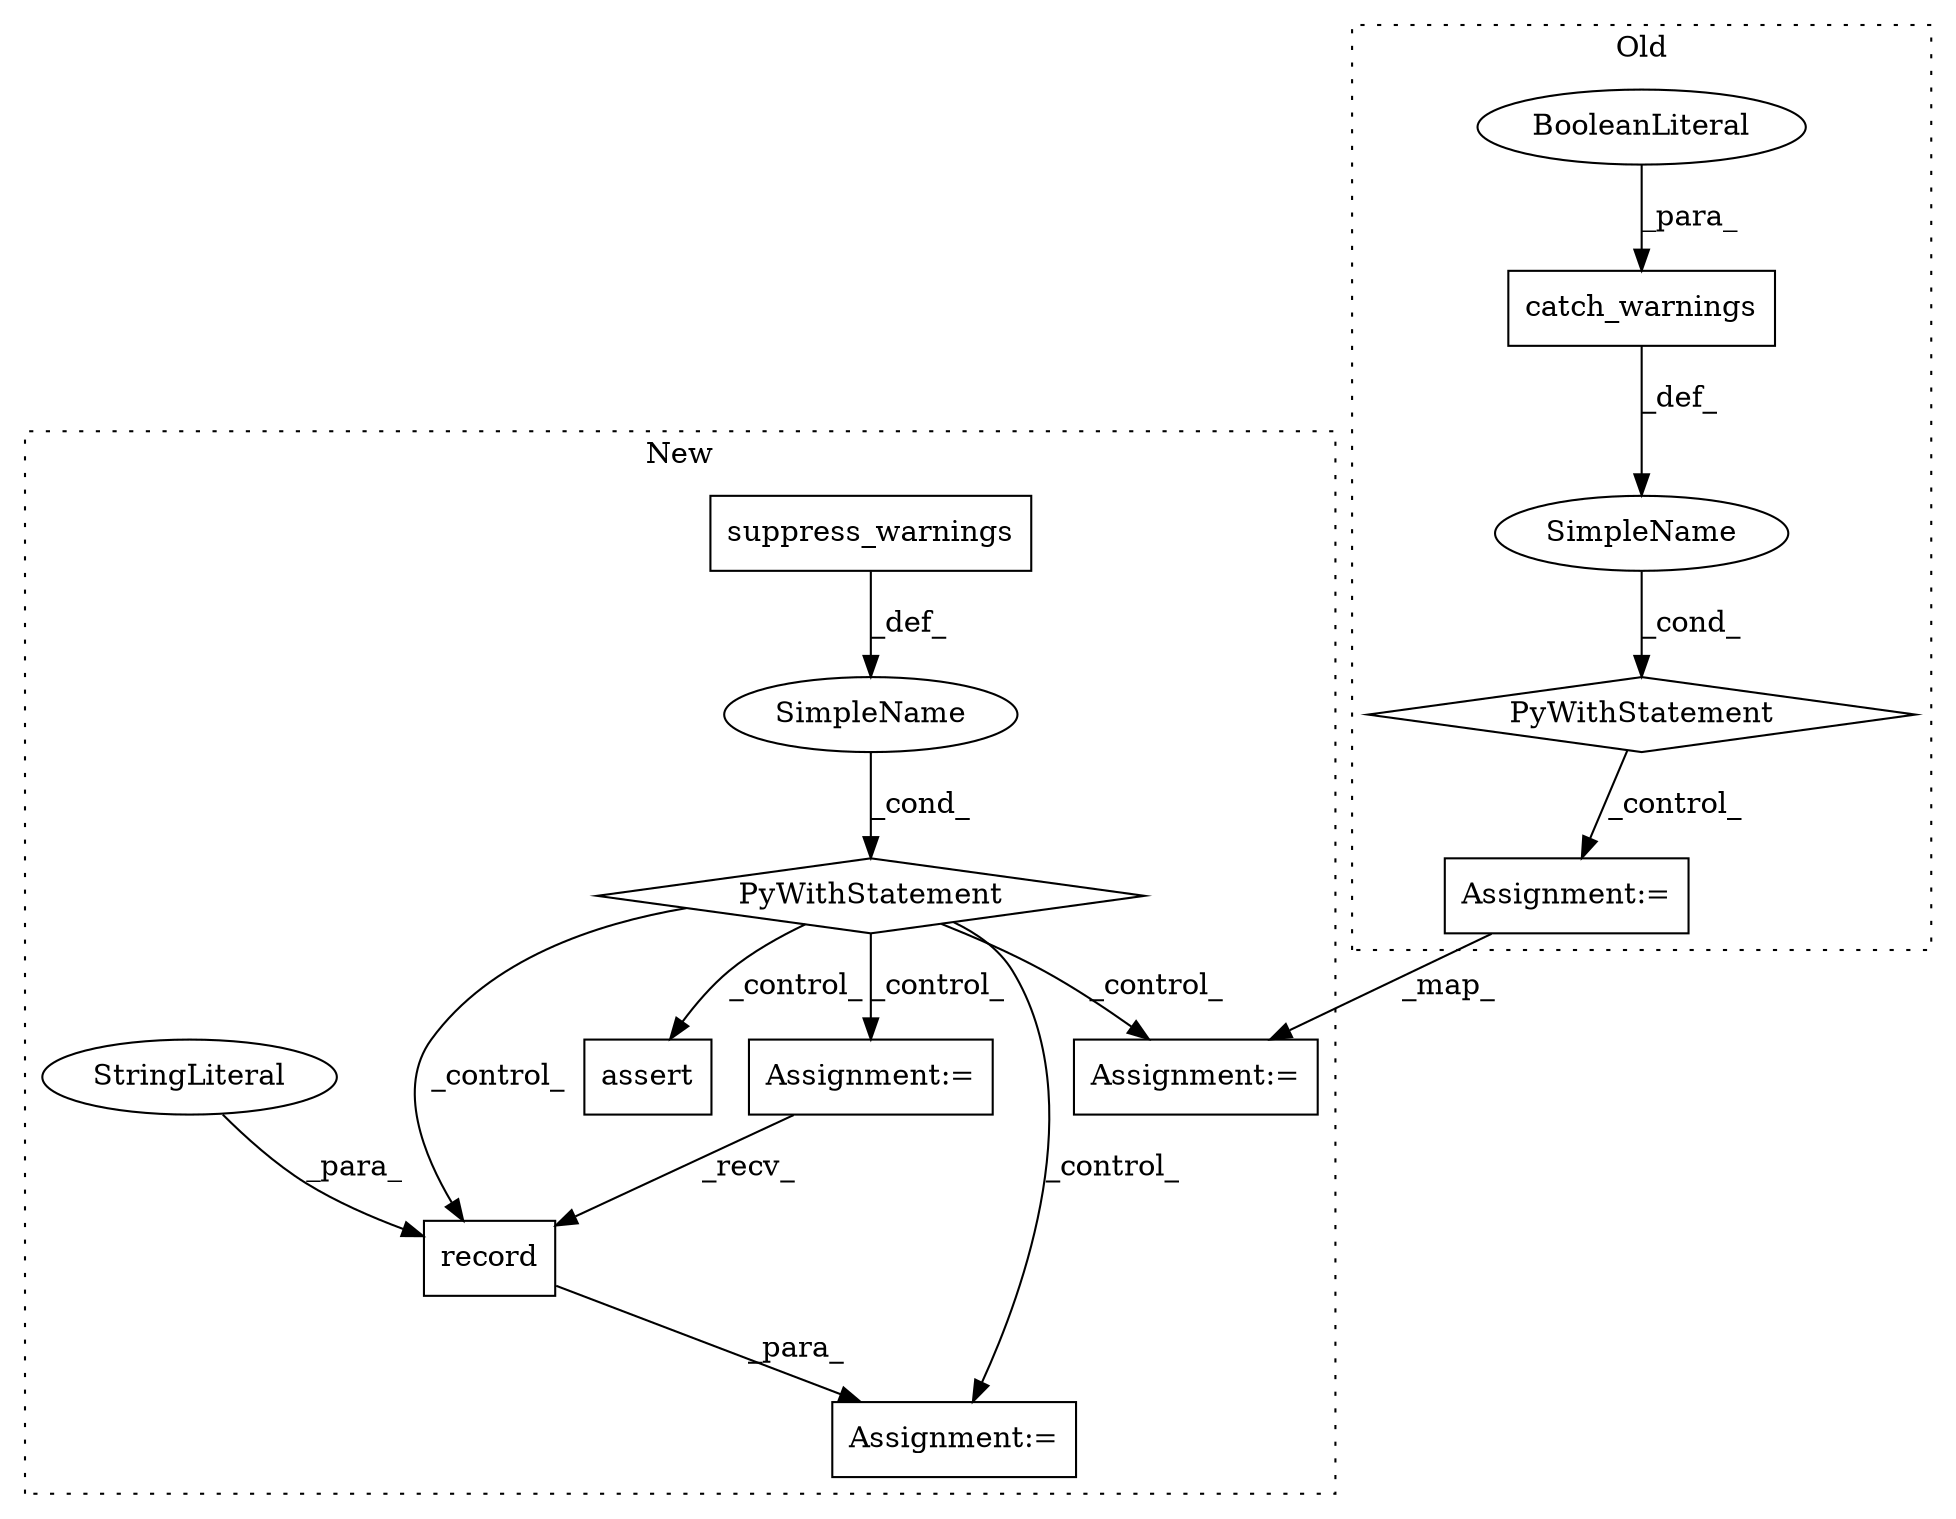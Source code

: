 digraph G {
subgraph cluster0 {
1 [label="catch_warnings" a="32" s="11435,11454" l="15,1" shape="box"];
5 [label="BooleanLiteral" a="9" s="11450" l="4" shape="ellipse"];
10 [label="PyWithStatement" a="104" s="11416,11455" l="10,2" shape="diamond"];
12 [label="SimpleName" a="42" s="" l="" shape="ellipse"];
13 [label="Assignment:=" a="7" s="11468" l="1" shape="box"];
label = "Old";
style="dotted";
}
subgraph cluster1 {
2 [label="record" a="32" s="11635,11688" l="7,1" shape="box"];
3 [label="SimpleName" a="42" s="" l="" shape="ellipse"];
4 [label="PyWithStatement" a="104" s="11575,11604" l="10,2" shape="diamond"];
6 [label="assert" a="32" s="11744,11765" l="13,1" shape="box"];
7 [label="suppress_warnings" a="32" s="11585" l="19" shape="box"];
8 [label="Assignment:=" a="7" s="11618" l="3" shape="box"];
9 [label="Assignment:=" a="7" s="11630" l="1" shape="box"];
11 [label="StringLiteral" a="45" s="11654" l="34" shape="ellipse"];
14 [label="Assignment:=" a="7" s="11700" l="1" shape="box"];
label = "New";
style="dotted";
}
1 -> 12 [label="_def_"];
2 -> 9 [label="_para_"];
3 -> 4 [label="_cond_"];
4 -> 2 [label="_control_"];
4 -> 9 [label="_control_"];
4 -> 8 [label="_control_"];
4 -> 6 [label="_control_"];
4 -> 14 [label="_control_"];
5 -> 1 [label="_para_"];
7 -> 3 [label="_def_"];
8 -> 2 [label="_recv_"];
10 -> 13 [label="_control_"];
11 -> 2 [label="_para_"];
12 -> 10 [label="_cond_"];
13 -> 14 [label="_map_"];
}